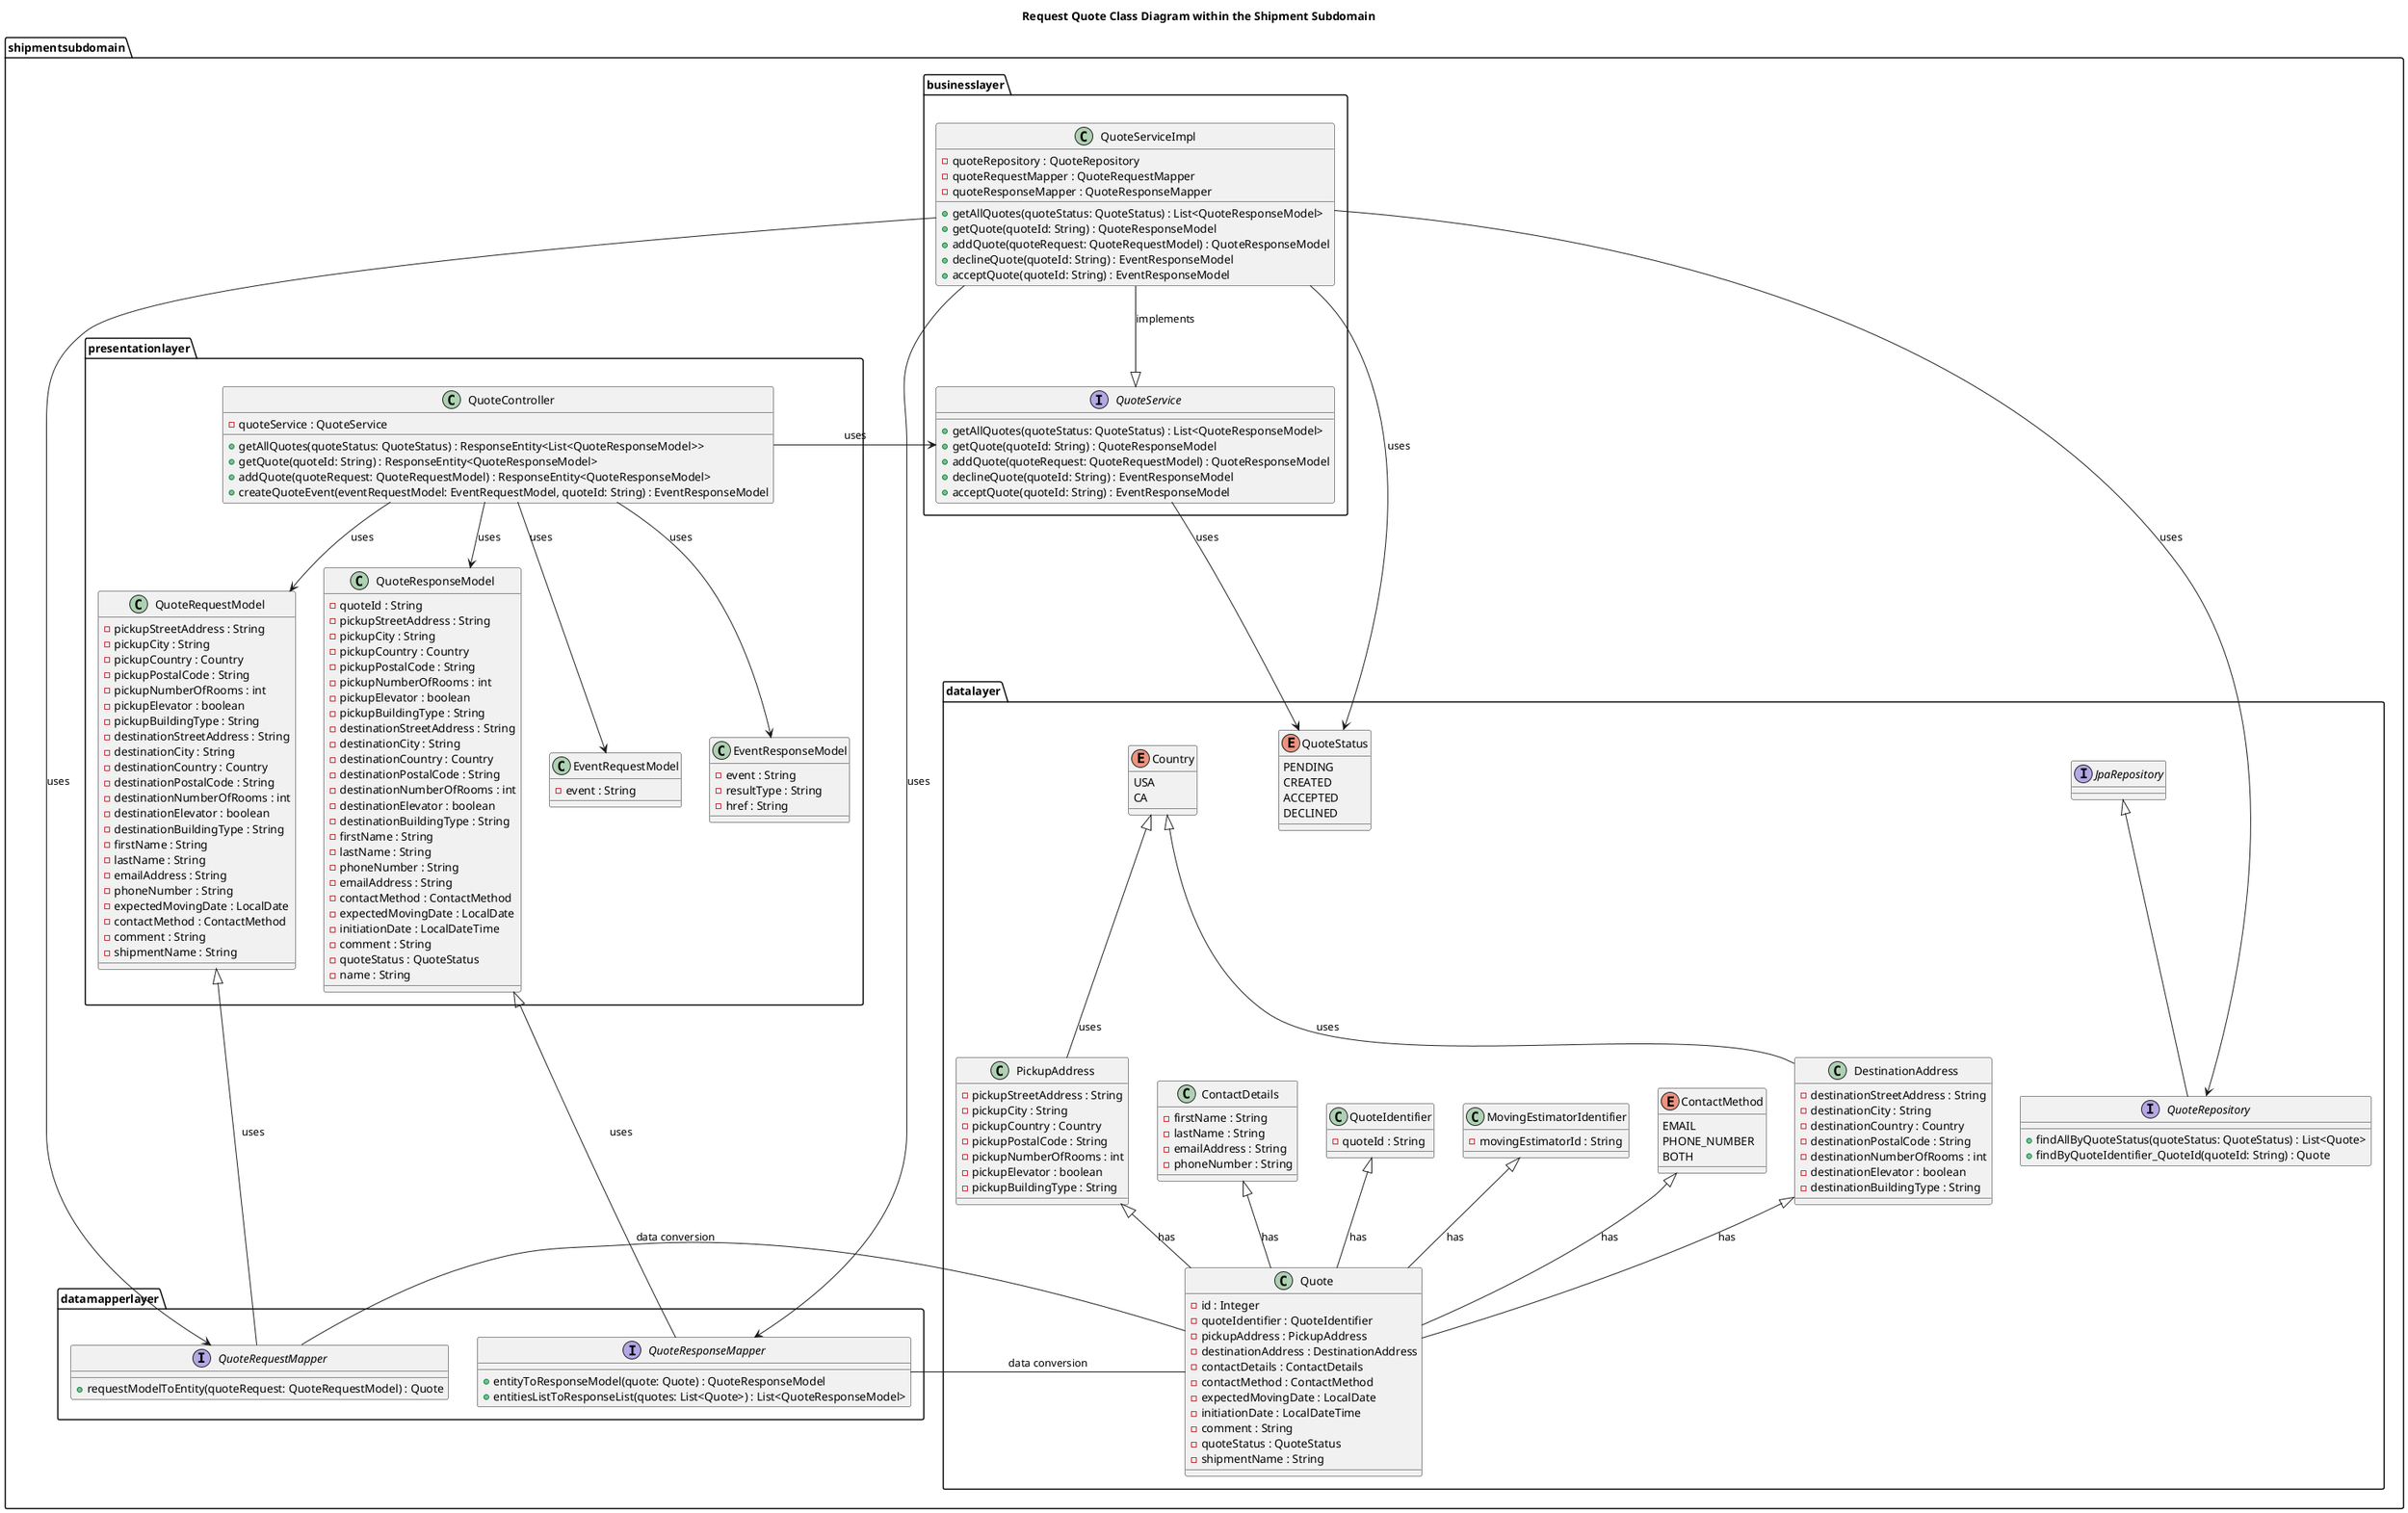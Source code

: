 @startuml
title Request Quote Class Diagram within the Shipment Subdomain

package "shipmentsubdomain" {

    package "businesslayer" {
        interface QuoteService {
            + getAllQuotes(quoteStatus: QuoteStatus) : List<QuoteResponseModel>
            + getQuote(quoteId: String) : QuoteResponseModel
            + addQuote(quoteRequest: QuoteRequestModel) : QuoteResponseModel
            + declineQuote(quoteId: String) : EventResponseModel
            + acceptQuote(quoteId: String) : EventResponseModel
        }

        class QuoteServiceImpl {
            - quoteRepository : QuoteRepository
            - quoteRequestMapper : QuoteRequestMapper
            - quoteResponseMapper : QuoteResponseMapper
            + getAllQuotes(quoteStatus: QuoteStatus) : List<QuoteResponseModel>
            + getQuote(quoteId: String) : QuoteResponseModel
            + addQuote(quoteRequest: QuoteRequestModel) : QuoteResponseModel
            + declineQuote(quoteId: String) : EventResponseModel
            + acceptQuote(quoteId: String) : EventResponseModel
        }
    }

    package "datalayer" {
        class ContactDetails {
            - firstName : String
            - lastName : String
            - emailAddress : String
            - phoneNumber : String
        }

        enum ContactMethod {
            EMAIL
            PHONE_NUMBER
            BOTH
        }

        enum Country {
            USA
            CA
        }

        class PickupAddress {
            - pickupStreetAddress : String
            - pickupCity : String
            - pickupCountry : Country
            - pickupPostalCode : String
            - pickupNumberOfRooms : int
            - pickupElevator : boolean
            - pickupBuildingType : String
        }

        class DestinationAddress {
            - destinationStreetAddress : String
            - destinationCity : String
            - destinationCountry : Country
            - destinationPostalCode : String
            - destinationNumberOfRooms : int
            - destinationElevator : boolean
            - destinationBuildingType : String
        }

        class Quote {
            - id : Integer
            - quoteIdentifier : QuoteIdentifier
            - pickupAddress : PickupAddress
            - destinationAddress : DestinationAddress
            - contactDetails : ContactDetails
            - contactMethod : ContactMethod
            - expectedMovingDate : LocalDate
            - initiationDate : LocalDateTime
            - comment : String
            - quoteStatus : QuoteStatus
            - shipmentName : String
        }

        class MovingEstimatorIdentifier {
            - movingEstimatorId : String
        }

        class QuoteIdentifier {
            - quoteId : String
        }

        enum QuoteStatus {
            PENDING
            CREATED
            ACCEPTED
            DECLINED
        }

        interface QuoteRepository extends JpaRepository {
            + findAllByQuoteStatus(quoteStatus: QuoteStatus) : List<Quote>
            + findByQuoteIdentifier_QuoteId(quoteId: String) : Quote
        }
    }

    package "datamapperlayer" {
        interface QuoteRequestMapper {
            + requestModelToEntity(quoteRequest: QuoteRequestModel) : Quote
        }

        interface QuoteResponseMapper {
            + entityToResponseModel(quote: Quote) : QuoteResponseModel
            + entitiesListToResponseList(quotes: List<Quote>) : List<QuoteResponseModel>
        }
    }

    package "presentationlayer" {
        class QuoteRequestModel {
            - pickupStreetAddress : String
            - pickupCity : String
            - pickupCountry : Country
            - pickupPostalCode : String
            - pickupNumberOfRooms : int
            - pickupElevator : boolean
            - pickupBuildingType : String
            - destinationStreetAddress : String
            - destinationCity : String
            - destinationCountry : Country
            - destinationPostalCode : String
            - destinationNumberOfRooms : int
            - destinationElevator : boolean
            - destinationBuildingType : String
            - firstName : String
            - lastName : String
            - emailAddress : String
            - phoneNumber : String
            - expectedMovingDate : LocalDate
            - contactMethod : ContactMethod
            - comment : String
            - shipmentName : String
        }

        class QuoteResponseModel {
            - quoteId : String
            - pickupStreetAddress : String
            - pickupCity : String
            - pickupCountry : Country
            - pickupPostalCode : String
            - pickupNumberOfRooms : int
            - pickupElevator : boolean
            - pickupBuildingType : String
            - destinationStreetAddress : String
            - destinationCity : String
            - destinationCountry : Country
            - destinationPostalCode : String
            - destinationNumberOfRooms : int
            - destinationElevator : boolean
            - destinationBuildingType : String
            - firstName : String
            - lastName : String
            - phoneNumber : String
            - emailAddress : String
            - contactMethod : ContactMethod
            - expectedMovingDate : LocalDate
            - initiationDate : LocalDateTime
            - comment : String
            - quoteStatus : QuoteStatus
            - name : String
        }

        class QuoteController {
            - quoteService : QuoteService
            + getAllQuotes(quoteStatus: QuoteStatus) : ResponseEntity<List<QuoteResponseModel>>
            + getQuote(quoteId: String) : ResponseEntity<QuoteResponseModel>
            + addQuote(quoteRequest: QuoteRequestModel) : ResponseEntity<QuoteResponseModel>
            + createQuoteEvent(eventRequestModel: EventRequestModel, quoteId: String) : EventResponseModel
        }

        class EventRequestModel {
            - event : String
        }

        class EventResponseModel {
            - event : String
            - resultType : String
            - href : String
        }
    }

    QuoteServiceImpl -down-|> QuoteService : implements
    QuoteServiceImpl -down-> QuoteRepository : uses
    QuoteServiceImpl -down-> QuoteRequestMapper : uses
    QuoteServiceImpl -down-> QuoteResponseMapper : uses
    QuoteRequestMapper -left- Quote : data conversion
    QuoteResponseMapper -right- Quote : data conversion
    QuoteRepository -[hidden]-> Quote : data persistence
    Quote -up-^ ContactDetails : has
    Quote -up-^ PickupAddress : has
    Quote -up-^ DestinationAddress : has
    Quote -up-^ QuoteIdentifier : has
    Quote -up-^ MovingEstimatorIdentifier : has
    Quote -up-^ ContactMethod : has
    PickupAddress -up-^ Country : uses
    DestinationAddress -up-^ Country : uses
    QuoteController -right-> QuoteService : uses
    QuoteController -down-> QuoteRequestModel : uses
    QuoteController -down-> QuoteResponseModel : uses
    QuoteController -down-> EventRequestModel : uses
    QuoteController -down-> EventResponseModel : uses
    QuoteRequestMapper -up-^ QuoteRequestModel : uses
    QuoteResponseMapper -up-^ QuoteResponseModel : uses
    QuoteService -down-> QuoteStatus : uses
    QuoteServiceImpl -down-> QuoteStatus : uses
}

@enduml